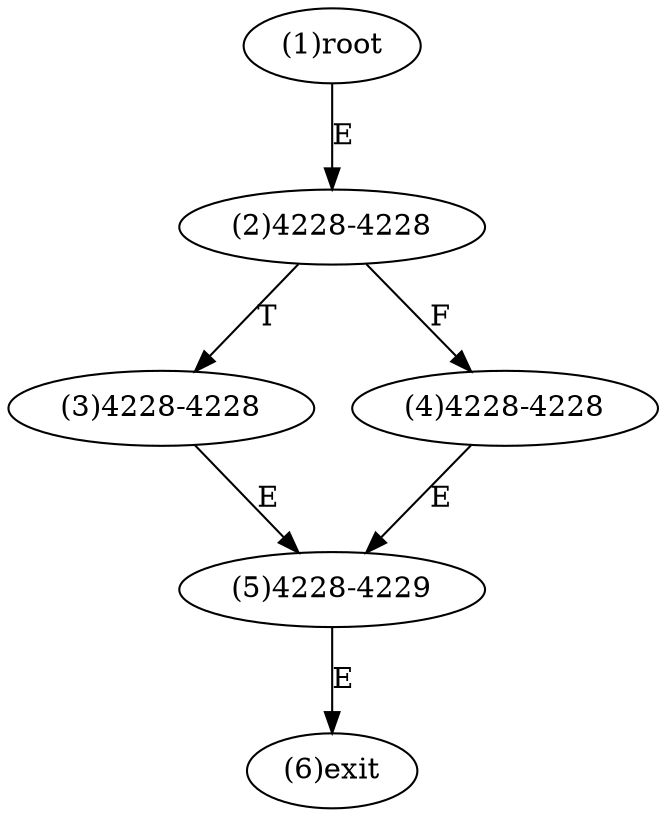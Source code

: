 digraph "" { 
1[ label="(1)root"];
2[ label="(2)4228-4228"];
3[ label="(3)4228-4228"];
4[ label="(4)4228-4228"];
5[ label="(5)4228-4229"];
6[ label="(6)exit"];
1->2[ label="E"];
2->4[ label="F"];
2->3[ label="T"];
3->5[ label="E"];
4->5[ label="E"];
5->6[ label="E"];
}